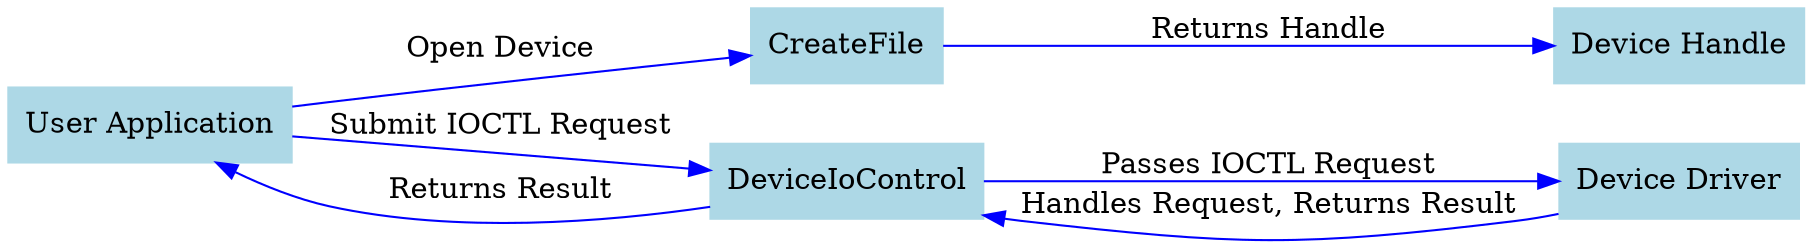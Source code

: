 digraph IOCTL {
    rankdir=LR;
    node [shape=box, style=filled, color=lightblue];
    edge [color=blue];
    
    "User Application" -> "CreateFile" [label="Open Device"];
    "CreateFile" -> "Device Handle" [label="Returns Handle"];
    "User Application" -> "DeviceIoControl" [label="Submit IOCTL Request"];
    "DeviceIoControl" -> "Device Driver" [label="Passes IOCTL Request"];
    "Device Driver" -> "DeviceIoControl" [label="Handles Request, Returns Result"];
    "DeviceIoControl" -> "User Application" [label="Returns Result"];
}